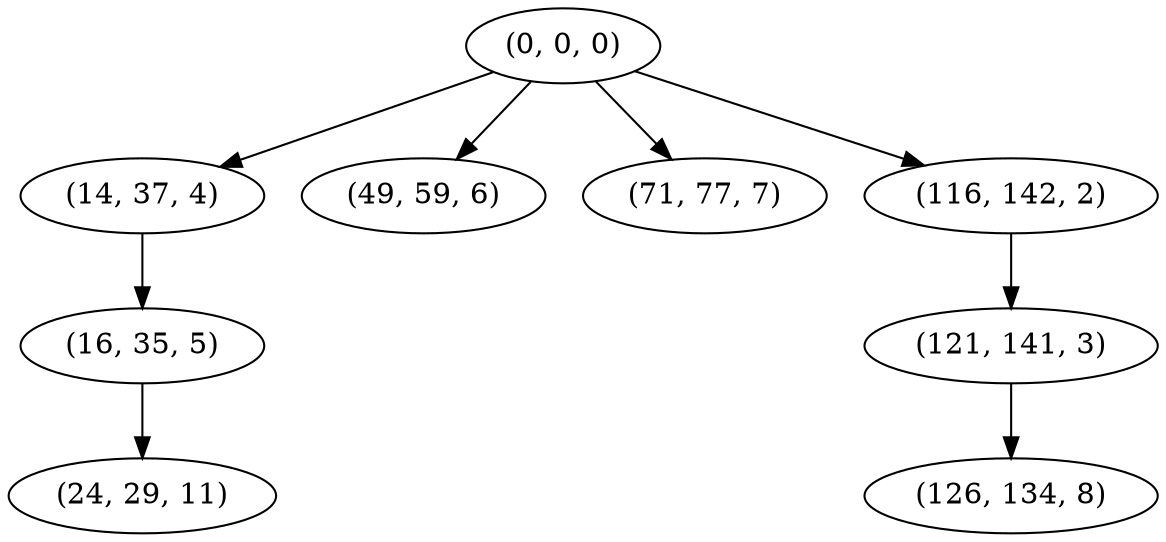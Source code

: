 digraph tree {
    "(0, 0, 0)";
    "(14, 37, 4)";
    "(16, 35, 5)";
    "(24, 29, 11)";
    "(49, 59, 6)";
    "(71, 77, 7)";
    "(116, 142, 2)";
    "(121, 141, 3)";
    "(126, 134, 8)";
    "(0, 0, 0)" -> "(14, 37, 4)";
    "(0, 0, 0)" -> "(49, 59, 6)";
    "(0, 0, 0)" -> "(71, 77, 7)";
    "(0, 0, 0)" -> "(116, 142, 2)";
    "(14, 37, 4)" -> "(16, 35, 5)";
    "(16, 35, 5)" -> "(24, 29, 11)";
    "(116, 142, 2)" -> "(121, 141, 3)";
    "(121, 141, 3)" -> "(126, 134, 8)";
}
